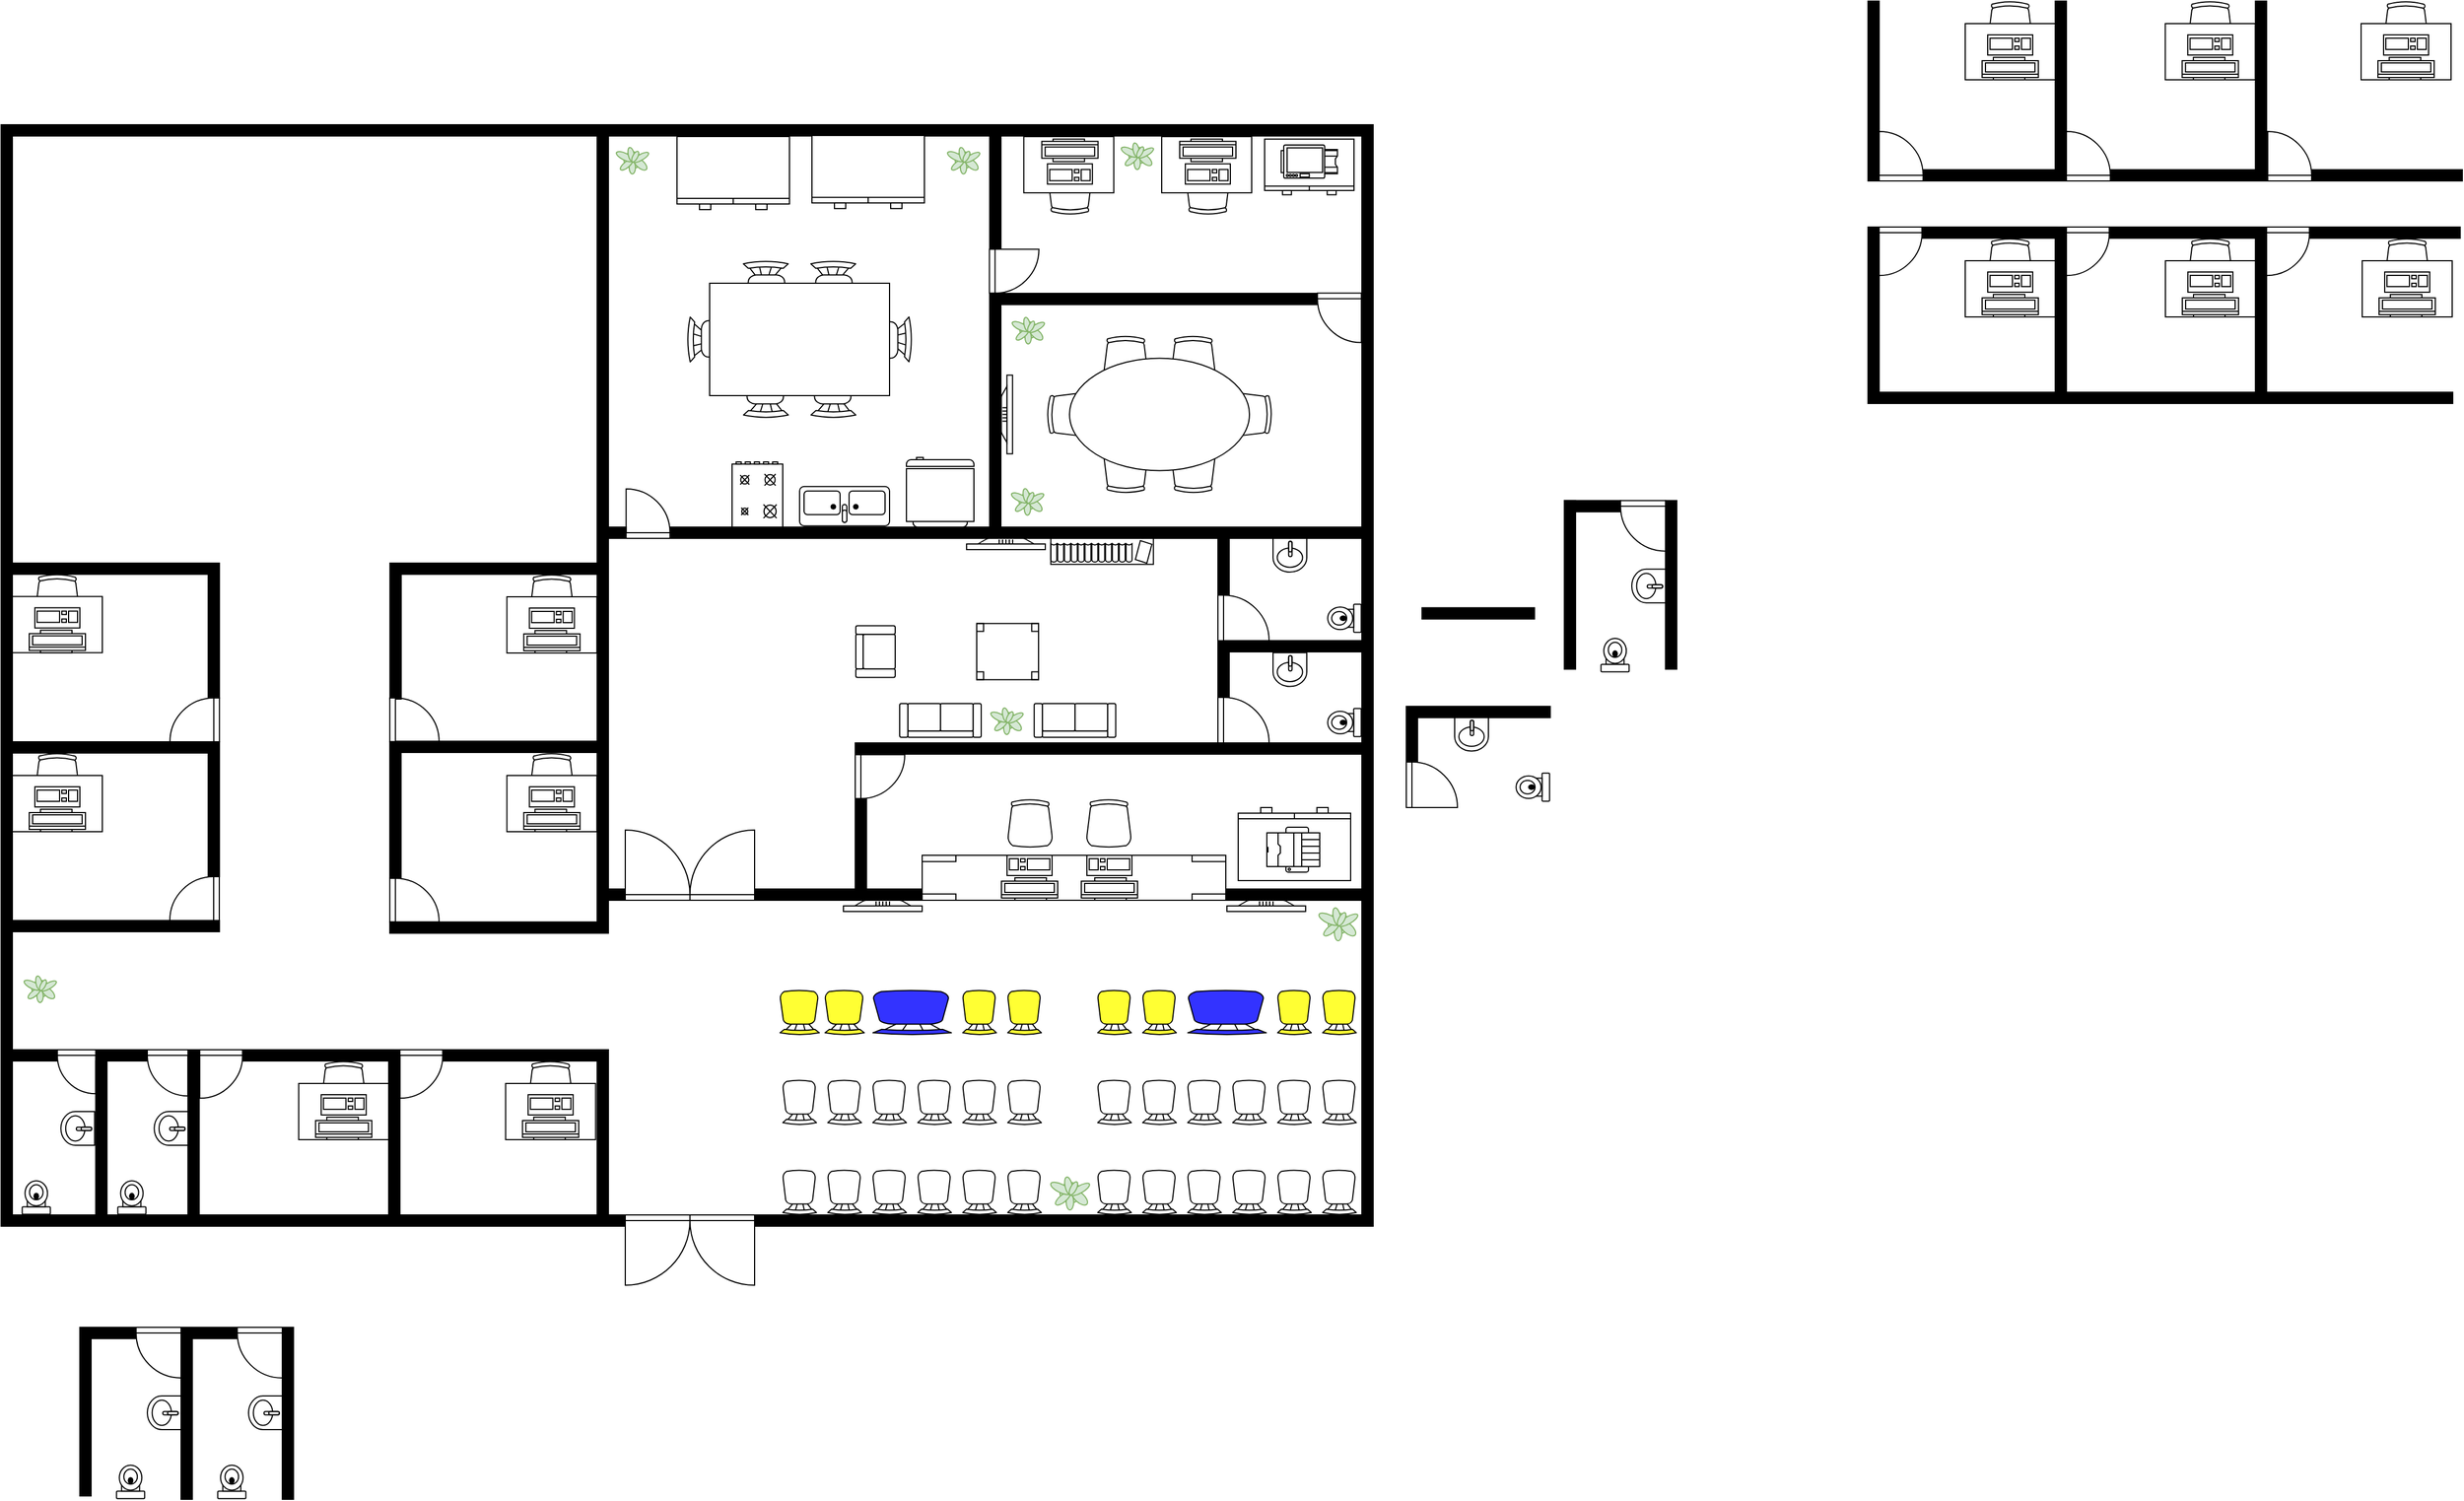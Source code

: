 <mxfile version="26.0.14">
  <diagram name="Página-1" id="THV_jR3SFHk6CQtBX6WG">
    <mxGraphModel dx="2186" dy="1759" grid="1" gridSize="10" guides="1" tooltips="1" connect="1" arrows="1" fold="1" page="0" pageScale="1" pageWidth="827" pageHeight="1169" background="none" math="0" shadow="0">
      <root>
        <mxCell id="0" />
        <mxCell id="1" parent="0" />
        <mxCell id="6sBdYNOKg4DvN8dYeQ6p-444" value="" style="verticalLabelPosition=bottom;html=1;verticalAlign=top;align=center;shape=mxgraph.floorplan.room;fillColor=strokeColor;rotation=-90;" parent="1" vertex="1">
          <mxGeometry x="-1535" y="-325" width="980" height="10" as="geometry" />
        </mxCell>
        <mxCell id="6sBdYNOKg4DvN8dYeQ6p-445" value="" style="verticalLabelPosition=bottom;html=1;verticalAlign=top;align=center;shape=mxgraph.floorplan.room;fillColor=strokeColor;rotation=90;" parent="1" vertex="1">
          <mxGeometry x="-777.5" y="-112.5" width="10" height="555" as="geometry" />
        </mxCell>
        <mxCell id="6sBdYNOKg4DvN8dYeQ6p-446" value="" style="verticalLabelPosition=bottom;html=1;verticalAlign=top;align=center;shape=mxgraph.floorplan.room;fillColor=strokeColor;rotation=90;" parent="1" vertex="1">
          <mxGeometry x="-445" y="-1415" width="10" height="1220" as="geometry" />
        </mxCell>
        <mxCell id="6sBdYNOKg4DvN8dYeQ6p-447" value="" style="verticalLabelPosition=bottom;html=1;verticalAlign=top;align=center;shape=mxgraph.floorplan.room;fillColor=strokeColor;rotation=-90;" parent="1" vertex="1">
          <mxGeometry x="-325" y="-325" width="980" height="10" as="geometry" />
        </mxCell>
        <mxCell id="6sBdYNOKg4DvN8dYeQ6p-448" value="" style="verticalLabelPosition=bottom;html=1;verticalAlign=top;align=center;shape=mxgraph.floorplan.doorUneven;dx=0.5;" parent="1" vertex="1">
          <mxGeometry x="-495" y="160" width="115" height="50" as="geometry" />
        </mxCell>
        <mxCell id="6sBdYNOKg4DvN8dYeQ6p-470" value="" style="verticalLabelPosition=bottom;html=1;verticalAlign=top;align=center;shape=mxgraph.floorplan.chair;strokeColor=default;fontFamily=Helvetica;fontSize=12;fontColor=default;fillColor=default;rotation=-180;" parent="1" vertex="1">
          <mxGeometry x="-355" y="120" width="30" height="40" as="geometry" />
        </mxCell>
        <mxCell id="6sBdYNOKg4DvN8dYeQ6p-471" value="" style="verticalLabelPosition=bottom;html=1;verticalAlign=top;align=center;shape=mxgraph.floorplan.chair;strokeColor=default;fontFamily=Helvetica;fontSize=12;fontColor=default;fillColor=default;rotation=-180;" parent="1" vertex="1">
          <mxGeometry x="-315" y="120" width="30" height="40" as="geometry" />
        </mxCell>
        <mxCell id="6sBdYNOKg4DvN8dYeQ6p-472" value="" style="verticalLabelPosition=bottom;html=1;verticalAlign=top;align=center;shape=mxgraph.floorplan.chair;strokeColor=default;fontFamily=Helvetica;fontSize=12;fontColor=default;fillColor=default;rotation=-180;" parent="1" vertex="1">
          <mxGeometry x="-275" y="120" width="30" height="40" as="geometry" />
        </mxCell>
        <mxCell id="6sBdYNOKg4DvN8dYeQ6p-473" value="" style="verticalLabelPosition=bottom;html=1;verticalAlign=top;align=center;shape=mxgraph.floorplan.chair;strokeColor=default;fontFamily=Helvetica;fontSize=12;fontColor=default;fillColor=default;rotation=-180;" parent="1" vertex="1">
          <mxGeometry x="-235" y="120" width="30" height="40" as="geometry" />
        </mxCell>
        <mxCell id="6sBdYNOKg4DvN8dYeQ6p-474" value="" style="verticalLabelPosition=bottom;html=1;verticalAlign=top;align=center;shape=mxgraph.floorplan.chair;strokeColor=default;fontFamily=Helvetica;fontSize=12;fontColor=default;fillColor=default;rotation=-180;" parent="1" vertex="1">
          <mxGeometry x="-195" y="120" width="30" height="40" as="geometry" />
        </mxCell>
        <mxCell id="6sBdYNOKg4DvN8dYeQ6p-475" value="" style="verticalLabelPosition=bottom;html=1;verticalAlign=top;align=center;shape=mxgraph.floorplan.chair;strokeColor=default;fontFamily=Helvetica;fontSize=12;fontColor=default;fillColor=default;rotation=-180;" parent="1" vertex="1">
          <mxGeometry x="-155" y="120" width="30" height="40" as="geometry" />
        </mxCell>
        <mxCell id="6sBdYNOKg4DvN8dYeQ6p-476" value="" style="verticalLabelPosition=bottom;html=1;verticalAlign=top;align=center;shape=mxgraph.floorplan.chair;strokeColor=default;fontFamily=Helvetica;fontSize=12;fontColor=default;fillColor=default;rotation=-180;" parent="1" vertex="1">
          <mxGeometry x="-355" y="40" width="30" height="40" as="geometry" />
        </mxCell>
        <mxCell id="6sBdYNOKg4DvN8dYeQ6p-477" value="" style="verticalLabelPosition=bottom;html=1;verticalAlign=top;align=center;shape=mxgraph.floorplan.chair;strokeColor=default;fontFamily=Helvetica;fontSize=12;fontColor=default;fillColor=default;rotation=-180;" parent="1" vertex="1">
          <mxGeometry x="-315" y="40" width="30" height="40" as="geometry" />
        </mxCell>
        <mxCell id="6sBdYNOKg4DvN8dYeQ6p-478" value="" style="verticalLabelPosition=bottom;html=1;verticalAlign=top;align=center;shape=mxgraph.floorplan.chair;strokeColor=default;fontFamily=Helvetica;fontSize=12;fontColor=default;fillColor=default;rotation=-180;" parent="1" vertex="1">
          <mxGeometry x="-275" y="40" width="30" height="40" as="geometry" />
        </mxCell>
        <mxCell id="6sBdYNOKg4DvN8dYeQ6p-479" value="" style="verticalLabelPosition=bottom;html=1;verticalAlign=top;align=center;shape=mxgraph.floorplan.chair;strokeColor=default;fontFamily=Helvetica;fontSize=12;fontColor=default;fillColor=default;rotation=-180;" parent="1" vertex="1">
          <mxGeometry x="-235" y="40" width="30" height="40" as="geometry" />
        </mxCell>
        <mxCell id="6sBdYNOKg4DvN8dYeQ6p-480" value="" style="verticalLabelPosition=bottom;html=1;verticalAlign=top;align=center;shape=mxgraph.floorplan.chair;strokeColor=default;fontFamily=Helvetica;fontSize=12;fontColor=default;fillColor=default;rotation=-180;" parent="1" vertex="1">
          <mxGeometry x="-195" y="40" width="30" height="40" as="geometry" />
        </mxCell>
        <mxCell id="6sBdYNOKg4DvN8dYeQ6p-481" value="" style="verticalLabelPosition=bottom;html=1;verticalAlign=top;align=center;shape=mxgraph.floorplan.chair;strokeColor=default;fontFamily=Helvetica;fontSize=12;fontColor=default;fillColor=default;rotation=-180;" parent="1" vertex="1">
          <mxGeometry x="-155" y="40" width="30" height="40" as="geometry" />
        </mxCell>
        <mxCell id="6sBdYNOKg4DvN8dYeQ6p-482" value="" style="verticalLabelPosition=bottom;html=1;verticalAlign=top;align=center;shape=mxgraph.floorplan.chair;strokeColor=default;fontFamily=Helvetica;fontSize=12;fontColor=default;fillColor=#FFFF33;rotation=-180;" parent="1" vertex="1">
          <mxGeometry x="-357.5" y="-40" width="35" height="40" as="geometry" />
        </mxCell>
        <mxCell id="6sBdYNOKg4DvN8dYeQ6p-488" value="" style="verticalLabelPosition=bottom;html=1;verticalAlign=top;align=center;shape=mxgraph.floorplan.chair;strokeColor=default;fontFamily=Helvetica;fontSize=12;fontColor=default;fillColor=#FFFF33;rotation=-180;" parent="1" vertex="1">
          <mxGeometry x="-75" y="-40" width="30" height="40" as="geometry" />
        </mxCell>
        <mxCell id="6sBdYNOKg4DvN8dYeQ6p-489" value="" style="verticalLabelPosition=bottom;html=1;verticalAlign=top;align=center;shape=mxgraph.floorplan.chair;strokeColor=default;fontFamily=Helvetica;fontSize=12;fontColor=default;fillColor=#FFFF33;rotation=-180;" parent="1" vertex="1">
          <mxGeometry x="-35" y="-40" width="30" height="40" as="geometry" />
        </mxCell>
        <mxCell id="6sBdYNOKg4DvN8dYeQ6p-490" value="" style="verticalLabelPosition=bottom;html=1;verticalAlign=top;align=center;shape=mxgraph.floorplan.chair;strokeColor=default;fontFamily=Helvetica;fontSize=12;fontColor=default;fillColor=#3333FF;rotation=-180;" parent="1" vertex="1">
          <mxGeometry x="5" y="-40" width="70" height="40" as="geometry" />
        </mxCell>
        <mxCell id="6sBdYNOKg4DvN8dYeQ6p-492" value="" style="verticalLabelPosition=bottom;html=1;verticalAlign=top;align=center;shape=mxgraph.floorplan.chair;strokeColor=default;fontFamily=Helvetica;fontSize=12;fontColor=default;fillColor=#FFFF33;rotation=-180;" parent="1" vertex="1">
          <mxGeometry x="85" y="-40" width="30" height="40" as="geometry" />
        </mxCell>
        <mxCell id="6sBdYNOKg4DvN8dYeQ6p-493" value="" style="verticalLabelPosition=bottom;html=1;verticalAlign=top;align=center;shape=mxgraph.floorplan.chair;strokeColor=default;fontFamily=Helvetica;fontSize=12;fontColor=default;fillColor=#FFFF33;rotation=-180;" parent="1" vertex="1">
          <mxGeometry x="125" y="-40" width="30" height="40" as="geometry" />
        </mxCell>
        <mxCell id="6sBdYNOKg4DvN8dYeQ6p-494" value="" style="verticalLabelPosition=bottom;html=1;verticalAlign=top;align=center;shape=mxgraph.floorplan.chair;strokeColor=default;fontFamily=Helvetica;fontSize=12;fontColor=default;fillColor=default;rotation=-180;" parent="1" vertex="1">
          <mxGeometry x="-75" y="40" width="30" height="40" as="geometry" />
        </mxCell>
        <mxCell id="6sBdYNOKg4DvN8dYeQ6p-495" value="" style="verticalLabelPosition=bottom;html=1;verticalAlign=top;align=center;shape=mxgraph.floorplan.chair;strokeColor=default;fontFamily=Helvetica;fontSize=12;fontColor=default;fillColor=default;rotation=-180;" parent="1" vertex="1">
          <mxGeometry x="-35" y="40" width="30" height="40" as="geometry" />
        </mxCell>
        <mxCell id="6sBdYNOKg4DvN8dYeQ6p-496" value="" style="verticalLabelPosition=bottom;html=1;verticalAlign=top;align=center;shape=mxgraph.floorplan.chair;strokeColor=default;fontFamily=Helvetica;fontSize=12;fontColor=default;fillColor=default;rotation=-180;" parent="1" vertex="1">
          <mxGeometry x="5" y="40" width="30" height="40" as="geometry" />
        </mxCell>
        <mxCell id="6sBdYNOKg4DvN8dYeQ6p-497" value="" style="verticalLabelPosition=bottom;html=1;verticalAlign=top;align=center;shape=mxgraph.floorplan.chair;strokeColor=default;fontFamily=Helvetica;fontSize=12;fontColor=default;fillColor=default;rotation=-180;" parent="1" vertex="1">
          <mxGeometry x="45" y="40" width="30" height="40" as="geometry" />
        </mxCell>
        <mxCell id="6sBdYNOKg4DvN8dYeQ6p-498" value="" style="verticalLabelPosition=bottom;html=1;verticalAlign=top;align=center;shape=mxgraph.floorplan.chair;strokeColor=default;fontFamily=Helvetica;fontSize=12;fontColor=default;fillColor=default;rotation=-180;" parent="1" vertex="1">
          <mxGeometry x="85" y="40" width="30" height="40" as="geometry" />
        </mxCell>
        <mxCell id="6sBdYNOKg4DvN8dYeQ6p-499" value="" style="verticalLabelPosition=bottom;html=1;verticalAlign=top;align=center;shape=mxgraph.floorplan.chair;strokeColor=default;fontFamily=Helvetica;fontSize=12;fontColor=default;fillColor=default;rotation=-180;" parent="1" vertex="1">
          <mxGeometry x="125" y="40" width="30" height="40" as="geometry" />
        </mxCell>
        <mxCell id="6sBdYNOKg4DvN8dYeQ6p-500" value="" style="verticalLabelPosition=bottom;html=1;verticalAlign=top;align=center;shape=mxgraph.floorplan.chair;strokeColor=default;fontFamily=Helvetica;fontSize=12;fontColor=default;fillColor=default;rotation=-180;" parent="1" vertex="1">
          <mxGeometry x="-75" y="120" width="30" height="40" as="geometry" />
        </mxCell>
        <mxCell id="6sBdYNOKg4DvN8dYeQ6p-501" value="" style="verticalLabelPosition=bottom;html=1;verticalAlign=top;align=center;shape=mxgraph.floorplan.chair;strokeColor=default;fontFamily=Helvetica;fontSize=12;fontColor=default;fillColor=default;rotation=-180;" parent="1" vertex="1">
          <mxGeometry x="-35" y="120" width="30" height="40" as="geometry" />
        </mxCell>
        <mxCell id="6sBdYNOKg4DvN8dYeQ6p-502" value="" style="verticalLabelPosition=bottom;html=1;verticalAlign=top;align=center;shape=mxgraph.floorplan.chair;strokeColor=default;fontFamily=Helvetica;fontSize=12;fontColor=default;fillColor=default;rotation=-180;" parent="1" vertex="1">
          <mxGeometry x="5" y="120" width="30" height="40" as="geometry" />
        </mxCell>
        <mxCell id="6sBdYNOKg4DvN8dYeQ6p-503" value="" style="verticalLabelPosition=bottom;html=1;verticalAlign=top;align=center;shape=mxgraph.floorplan.chair;strokeColor=default;fontFamily=Helvetica;fontSize=12;fontColor=default;fillColor=default;rotation=-180;" parent="1" vertex="1">
          <mxGeometry x="45" y="120" width="30" height="40" as="geometry" />
        </mxCell>
        <mxCell id="6sBdYNOKg4DvN8dYeQ6p-504" value="" style="verticalLabelPosition=bottom;html=1;verticalAlign=top;align=center;shape=mxgraph.floorplan.chair;strokeColor=default;fontFamily=Helvetica;fontSize=12;fontColor=default;fillColor=default;rotation=-180;" parent="1" vertex="1">
          <mxGeometry x="85" y="120" width="30" height="40" as="geometry" />
        </mxCell>
        <mxCell id="6sBdYNOKg4DvN8dYeQ6p-505" value="" style="verticalLabelPosition=bottom;html=1;verticalAlign=top;align=center;shape=mxgraph.floorplan.chair;strokeColor=default;fontFamily=Helvetica;fontSize=12;fontColor=default;fillColor=default;rotation=-180;" parent="1" vertex="1">
          <mxGeometry x="125" y="120" width="30" height="40" as="geometry" />
        </mxCell>
        <mxCell id="6sBdYNOKg4DvN8dYeQ6p-507" value="" style="verticalLabelPosition=bottom;html=1;verticalAlign=top;align=center;shape=mxgraph.floorplan.table;strokeColor=default;fontFamily=Helvetica;fontSize=12;fontColor=default;fillColor=default;" parent="1" vertex="1">
          <mxGeometry x="-231" y="-160" width="270" height="40" as="geometry" />
        </mxCell>
        <mxCell id="6sBdYNOKg4DvN8dYeQ6p-508" value="" style="verticalLabelPosition=bottom;html=1;verticalAlign=top;align=center;shape=mxgraph.floorplan.workstation;strokeColor=default;fontFamily=Helvetica;fontSize=12;fontColor=default;fillColor=default;rotation=-180;" parent="1" vertex="1">
          <mxGeometry x="-160.5" y="-160" width="50" height="40" as="geometry" />
        </mxCell>
        <mxCell id="6sBdYNOKg4DvN8dYeQ6p-510" value="" style="verticalLabelPosition=bottom;html=1;verticalAlign=top;align=center;shape=mxgraph.floorplan.workstation;strokeColor=default;fontFamily=Helvetica;fontSize=12;fontColor=default;fillColor=default;rotation=-180;" parent="1" vertex="1">
          <mxGeometry x="-89.5" y="-160" width="50" height="40" as="geometry" />
        </mxCell>
        <mxCell id="6sBdYNOKg4DvN8dYeQ6p-512" value="" style="verticalLabelPosition=bottom;html=1;verticalAlign=top;align=center;shape=mxgraph.floorplan.office_chair;strokeColor=default;fontFamily=Helvetica;fontSize=12;fontColor=default;fillColor=default;" parent="1" vertex="1">
          <mxGeometry x="-155" y="-210" width="40" height="43" as="geometry" />
        </mxCell>
        <mxCell id="6sBdYNOKg4DvN8dYeQ6p-513" value="" style="verticalLabelPosition=bottom;html=1;verticalAlign=top;align=center;shape=mxgraph.floorplan.office_chair;strokeColor=default;fontFamily=Helvetica;fontSize=12;fontColor=default;fillColor=default;" parent="1" vertex="1">
          <mxGeometry x="-85" y="-210" width="40" height="43" as="geometry" />
        </mxCell>
        <mxCell id="6sBdYNOKg4DvN8dYeQ6p-515" value="" style="verticalLabelPosition=bottom;html=1;verticalAlign=top;align=center;shape=mxgraph.floorplan.wall;fillColor=strokeColor;strokeColor=default;fontFamily=Helvetica;fontSize=12;fontColor=default;" parent="1" vertex="1">
          <mxGeometry x="40" y="-130" width="120" height="10" as="geometry" />
        </mxCell>
        <mxCell id="6sBdYNOKg4DvN8dYeQ6p-516" value="" style="verticalLabelPosition=bottom;html=1;verticalAlign=top;align=center;shape=mxgraph.floorplan.wall;fillColor=strokeColor;strokeColor=default;fontFamily=Helvetica;fontSize=12;fontColor=default;" parent="1" vertex="1">
          <mxGeometry x="-380" y="-130" width="149" height="10" as="geometry" />
        </mxCell>
        <mxCell id="6sBdYNOKg4DvN8dYeQ6p-517" value="" style="verticalLabelPosition=bottom;html=1;verticalAlign=top;align=center;shape=mxgraph.floorplan.wall;fillColor=strokeColor;direction=south;strokeColor=default;fontFamily=Helvetica;fontSize=12;fontColor=default;" parent="1" vertex="1">
          <mxGeometry x="-290" y="-210" width="9" height="90" as="geometry" />
        </mxCell>
        <mxCell id="6sBdYNOKg4DvN8dYeQ6p-521" value="" style="verticalLabelPosition=bottom;html=1;verticalAlign=top;align=center;shape=mxgraph.floorplan.doorRight;aspect=fixed;strokeColor=default;fontFamily=Helvetica;fontSize=12;fontColor=default;fillColor=default;rotation=-90;" parent="1" vertex="1">
          <mxGeometry x="-289.28" y="-250.72" width="39" height="41.44" as="geometry" />
        </mxCell>
        <mxCell id="6sBdYNOKg4DvN8dYeQ6p-522" value="" style="verticalLabelPosition=bottom;html=1;verticalAlign=top;align=center;shape=mxgraph.floorplan.dresser;strokeColor=default;fontFamily=Helvetica;fontSize=12;fontColor=default;fillColor=default;rotation=-180;" parent="1" vertex="1">
          <mxGeometry x="50" y="-202.5" width="100" height="65" as="geometry" />
        </mxCell>
        <mxCell id="6sBdYNOKg4DvN8dYeQ6p-524" value="" style="verticalLabelPosition=bottom;html=1;verticalAlign=top;align=center;shape=mxgraph.floorplan.printer;strokeColor=default;fontFamily=Helvetica;fontSize=12;fontColor=default;fillColor=default;rotation=90;" parent="1" vertex="1">
          <mxGeometry x="79" y="-188.5" width="40" height="47" as="geometry" />
        </mxCell>
        <mxCell id="6sBdYNOKg4DvN8dYeQ6p-525" value="" style="verticalLabelPosition=bottom;html=1;verticalAlign=top;align=center;shape=mxgraph.floorplan.plant;strokeColor=#82b366;fontFamily=Helvetica;fontSize=12;fillColor=#d5e8d4;" parent="1" vertex="1">
          <mxGeometry x="123" y="-115" width="30" height="31" as="geometry" />
        </mxCell>
        <mxCell id="6sBdYNOKg4DvN8dYeQ6p-526" value="" style="verticalLabelPosition=bottom;html=1;verticalAlign=top;align=center;shape=mxgraph.floorplan.plant;strokeColor=#82b366;fontFamily=Helvetica;fontSize=12;fillColor=#d5e8d4;" parent="1" vertex="1">
          <mxGeometry x="-115.5" y="124.5" width="30" height="31" as="geometry" />
        </mxCell>
        <mxCell id="6sBdYNOKg4DvN8dYeQ6p-527" value="" style="verticalLabelPosition=bottom;html=1;verticalAlign=top;align=center;shape=mxgraph.floorplan.couch;strokeColor=default;fontFamily=Helvetica;fontSize=12;fontColor=default;fillColor=default;rotation=90;direction=south;" parent="1" vertex="1">
          <mxGeometry x="-110.13" y="-316.25" width="30" height="72.5" as="geometry" />
        </mxCell>
        <mxCell id="6sBdYNOKg4DvN8dYeQ6p-528" value="" style="verticalLabelPosition=bottom;html=1;verticalAlign=top;align=center;shape=mxgraph.floorplan.couch;strokeColor=default;fontFamily=Helvetica;fontSize=12;fontColor=default;fillColor=default;rotation=-180;" parent="1" vertex="1">
          <mxGeometry x="-251" y="-295" width="72.5" height="30" as="geometry" />
        </mxCell>
        <mxCell id="6sBdYNOKg4DvN8dYeQ6p-529" value="" style="verticalLabelPosition=bottom;html=1;verticalAlign=top;align=center;shape=mxgraph.floorplan.plant;strokeColor=#82b366;fontFamily=Helvetica;fontSize=12;fillColor=#d5e8d4;" parent="1" vertex="1">
          <mxGeometry x="-169" y="-292.5" width="25" height="25" as="geometry" />
        </mxCell>
        <mxCell id="6sBdYNOKg4DvN8dYeQ6p-530" value="" style="verticalLabelPosition=bottom;html=1;verticalAlign=top;align=center;shape=mxgraph.floorplan.table;strokeColor=default;fontFamily=Helvetica;fontSize=12;fontColor=default;fillColor=default;" parent="1" vertex="1">
          <mxGeometry x="-182.5" y="-366.25" width="55" height="50" as="geometry" />
        </mxCell>
        <mxCell id="6sBdYNOKg4DvN8dYeQ6p-542" value="" style="verticalLabelPosition=bottom;html=1;verticalAlign=top;align=center;shape=mxgraph.floorplan.wall;fillColor=strokeColor;direction=south;strokeColor=default;fontFamily=Helvetica;fontSize=12;fontColor=default;" parent="1" vertex="1">
          <mxGeometry x="-290.5" y="-260" width="10" height="10.28" as="geometry" />
        </mxCell>
        <mxCell id="6sBdYNOKg4DvN8dYeQ6p-543" value="" style="verticalLabelPosition=bottom;html=1;verticalAlign=top;align=center;shape=mxgraph.floorplan.wall;fillColor=strokeColor;strokeColor=default;fontFamily=Helvetica;fontSize=12;fontColor=default;perimeterSpacing=0;" parent="1" vertex="1">
          <mxGeometry x="-290" y="-260" width="450" height="10" as="geometry" />
        </mxCell>
        <mxCell id="MSX6HTeKCzLweOMTaPtv-2" value="" style="verticalLabelPosition=bottom;html=1;verticalAlign=top;align=center;shape=mxgraph.floorplan.chair;strokeColor=default;fontFamily=Helvetica;fontSize=12;fontColor=default;fillColor=#3333FF;rotation=-180;" vertex="1" parent="1">
          <mxGeometry x="-275" y="-40" width="70" height="40" as="geometry" />
        </mxCell>
        <mxCell id="MSX6HTeKCzLweOMTaPtv-3" value="" style="verticalLabelPosition=bottom;html=1;verticalAlign=top;align=center;shape=mxgraph.floorplan.chair;strokeColor=default;fontFamily=Helvetica;fontSize=12;fontColor=default;fillColor=#FFFF33;rotation=-180;" vertex="1" parent="1">
          <mxGeometry x="-155" y="-40" width="30" height="40" as="geometry" />
        </mxCell>
        <mxCell id="MSX6HTeKCzLweOMTaPtv-4" value="" style="verticalLabelPosition=bottom;html=1;verticalAlign=top;align=center;shape=mxgraph.floorplan.bookcase;rotation=-90;direction=south;" vertex="1" parent="1">
          <mxGeometry x="-83.5" y="-477" width="25" height="91.25" as="geometry" />
        </mxCell>
        <mxCell id="MSX6HTeKCzLweOMTaPtv-19" value="" style="verticalLabelPosition=bottom;html=1;verticalAlign=top;align=center;shape=mxgraph.floorplan.doorUneven;dx=0.5;direction=west;" vertex="1" parent="1">
          <mxGeometry x="-495" y="-170" width="115" height="50" as="geometry" />
        </mxCell>
        <mxCell id="MSX6HTeKCzLweOMTaPtv-20" value="" style="verticalLabelPosition=bottom;html=1;verticalAlign=top;align=center;shape=mxgraph.floorplan.wall;fillColor=strokeColor;strokeColor=default;fontFamily=Helvetica;fontSize=12;fontColor=default;" vertex="1" parent="1">
          <mxGeometry x="-520" y="-130" width="25" height="10" as="geometry" />
        </mxCell>
        <mxCell id="MSX6HTeKCzLweOMTaPtv-21" value="" style="verticalLabelPosition=bottom;html=1;verticalAlign=top;align=center;shape=mxgraph.floorplan.wall;fillColor=strokeColor;strokeColor=default;fontFamily=Helvetica;fontSize=12;fontColor=default;direction=south;" vertex="1" parent="1">
          <mxGeometry x="-520" y="-800" width="10" height="680" as="geometry" />
        </mxCell>
        <mxCell id="MSX6HTeKCzLweOMTaPtv-22" value="" style="verticalLabelPosition=bottom;html=1;verticalAlign=top;align=center;shape=mxgraph.floorplan.wall;fillColor=strokeColor;strokeColor=default;fontFamily=Helvetica;fontSize=12;fontColor=default;direction=south;" vertex="1" parent="1">
          <mxGeometry x="-704.25" y="-420" width="10" height="121" as="geometry" />
        </mxCell>
        <mxCell id="MSX6HTeKCzLweOMTaPtv-23" value="" style="verticalLabelPosition=bottom;html=1;verticalAlign=top;align=center;shape=mxgraph.floorplan.chair;strokeColor=default;fontFamily=Helvetica;fontSize=12;fontColor=default;fillColor=#FFFF33;rotation=-180;" vertex="1" parent="1">
          <mxGeometry x="-317.5" y="-40" width="35" height="40" as="geometry" />
        </mxCell>
        <mxCell id="MSX6HTeKCzLweOMTaPtv-24" value="" style="verticalLabelPosition=bottom;html=1;verticalAlign=top;align=center;shape=mxgraph.floorplan.chair;strokeColor=default;fontFamily=Helvetica;fontSize=12;fontColor=default;fillColor=#FFFF33;rotation=-180;" vertex="1" parent="1">
          <mxGeometry x="-195" y="-40" width="30" height="40" as="geometry" />
        </mxCell>
        <mxCell id="MSX6HTeKCzLweOMTaPtv-25" value="" style="verticalLabelPosition=bottom;html=1;verticalAlign=top;align=center;shape=mxgraph.floorplan.room;fillColor=strokeColor;rotation=90;" vertex="1" parent="1">
          <mxGeometry x="-112.64" y="-107.38" width="10" height="544.74" as="geometry" />
        </mxCell>
        <mxCell id="MSX6HTeKCzLweOMTaPtv-31" value="" style="verticalLabelPosition=bottom;html=1;verticalAlign=top;align=center;shape=mxgraph.floorplan.wall;fillColor=strokeColor;direction=south;" vertex="1" parent="1">
          <mxGeometry x="-520" y="-241" width="10" height="150" as="geometry" />
        </mxCell>
        <mxCell id="MSX6HTeKCzLweOMTaPtv-35" value="" style="verticalLabelPosition=bottom;html=1;verticalAlign=top;align=center;shape=mxgraph.floorplan.wall;fillColor=strokeColor;direction=south;" vertex="1" parent="1">
          <mxGeometry x="-705.37" y="13.01" width="10" height="149" as="geometry" />
        </mxCell>
        <mxCell id="MSX6HTeKCzLweOMTaPtv-38" value="" style="verticalLabelPosition=bottom;html=1;verticalAlign=top;align=center;shape=mxgraph.floorplan.wall;fillColor=strokeColor;direction=south;" vertex="1" parent="1">
          <mxGeometry x="-865.87" y="-420" width="10" height="120" as="geometry" />
        </mxCell>
        <mxCell id="MSX6HTeKCzLweOMTaPtv-42" value="" style="verticalLabelPosition=bottom;html=1;verticalAlign=top;align=center;shape=mxgraph.floorplan.wall;fillColor=strokeColor;" vertex="1" parent="1">
          <mxGeometry x="-1049.87" y="160.01" width="520" height="10" as="geometry" />
        </mxCell>
        <mxCell id="MSX6HTeKCzLweOMTaPtv-44" value="" style="verticalLabelPosition=bottom;html=1;verticalAlign=top;align=center;shape=mxgraph.floorplan.flat_tv;" vertex="1" parent="1">
          <mxGeometry x="-301" y="-120" width="70" height="10" as="geometry" />
        </mxCell>
        <mxCell id="MSX6HTeKCzLweOMTaPtv-45" value="" style="verticalLabelPosition=bottom;html=1;verticalAlign=top;align=center;shape=mxgraph.floorplan.flat_tv;" vertex="1" parent="1">
          <mxGeometry x="40" y="-120" width="70" height="10" as="geometry" />
        </mxCell>
        <mxCell id="MSX6HTeKCzLweOMTaPtv-46" value="" style="verticalLabelPosition=bottom;html=1;verticalAlign=top;align=center;shape=mxgraph.floorplan.sofa;direction=north;" vertex="1" parent="1">
          <mxGeometry x="-290" y="-364.25" width="35" height="46" as="geometry" />
        </mxCell>
        <mxCell id="MSX6HTeKCzLweOMTaPtv-48" value="" style="verticalLabelPosition=bottom;html=1;verticalAlign=top;align=center;shape=mxgraph.floorplan.wall;fillColor=strokeColor;direction=south;strokeColor=default;fontFamily=Helvetica;fontSize=12;fontColor=default;" vertex="1" parent="1">
          <mxGeometry x="430" y="-475.63" width="10" height="150" as="geometry" />
        </mxCell>
        <mxCell id="MSX6HTeKCzLweOMTaPtv-49" value="" style="verticalLabelPosition=bottom;html=1;verticalAlign=top;align=center;shape=mxgraph.floorplan.wall;fillColor=strokeColor;strokeColor=default;fontFamily=Helvetica;fontSize=12;fontColor=default;" vertex="1" parent="1">
          <mxGeometry x="340" y="-475.63" width="50" height="10" as="geometry" />
        </mxCell>
        <mxCell id="MSX6HTeKCzLweOMTaPtv-50" value="" style="verticalLabelPosition=bottom;html=1;verticalAlign=top;align=center;shape=mxgraph.floorplan.wall;fillColor=strokeColor;direction=south;strokeColor=default;fontFamily=Helvetica;fontSize=12;fontColor=default;" vertex="1" parent="1">
          <mxGeometry x="340" y="-475.63" width="10" height="150" as="geometry" />
        </mxCell>
        <mxCell id="MSX6HTeKCzLweOMTaPtv-51" value="" style="verticalLabelPosition=bottom;html=1;verticalAlign=top;align=center;shape=mxgraph.floorplan.doorRight;aspect=fixed;strokeColor=default;fontFamily=Helvetica;fontSize=12;fontColor=default;fillColor=default;" vertex="1" parent="1">
          <mxGeometry x="390.01" y="-475.63" width="40" height="42.5" as="geometry" />
        </mxCell>
        <mxCell id="MSX6HTeKCzLweOMTaPtv-52" value="" style="verticalLabelPosition=bottom;html=1;verticalAlign=top;align=center;shape=mxgraph.floorplan.toilet;strokeColor=default;fontFamily=Helvetica;fontSize=12;fontColor=default;fillColor=default;rotation=-90;direction=north;" vertex="1" parent="1">
          <mxGeometry x="370.255" y="-350.635" width="29.75" height="25" as="geometry" />
        </mxCell>
        <mxCell id="MSX6HTeKCzLweOMTaPtv-53" value="" style="verticalLabelPosition=bottom;html=1;verticalAlign=top;align=center;shape=mxgraph.floorplan.sink_1;direction=south;" vertex="1" parent="1">
          <mxGeometry x="400.01" y="-414.63" width="30" height="30" as="geometry" />
        </mxCell>
        <mxCell id="MSX6HTeKCzLweOMTaPtv-55" value="" style="verticalLabelPosition=bottom;html=1;verticalAlign=top;align=center;shape=mxgraph.floorplan.wall;fillColor=strokeColor;strokeColor=default;fontFamily=Helvetica;fontSize=12;fontColor=default;direction=south;" vertex="1" parent="1">
          <mxGeometry x="32" y="-445" width="10" height="53" as="geometry" />
        </mxCell>
        <mxCell id="MSX6HTeKCzLweOMTaPtv-58" value="" style="verticalLabelPosition=bottom;html=1;verticalAlign=top;align=center;shape=mxgraph.floorplan.toilet;strokeColor=default;fontFamily=Helvetica;fontSize=12;fontColor=default;fillColor=default;rotation=-90;direction=west;" vertex="1" parent="1">
          <mxGeometry x="132" y="-293" width="25" height="29.75" as="geometry" />
        </mxCell>
        <mxCell id="MSX6HTeKCzLweOMTaPtv-59" value="" style="verticalLabelPosition=bottom;html=1;verticalAlign=top;align=center;shape=mxgraph.floorplan.sink_1;direction=east;" vertex="1" parent="1">
          <mxGeometry x="81" y="-340.25" width="30" height="30" as="geometry" />
        </mxCell>
        <mxCell id="MSX6HTeKCzLweOMTaPtv-60" value="" style="verticalLabelPosition=bottom;html=1;verticalAlign=top;align=center;shape=mxgraph.floorplan.doorLeft;aspect=fixed;direction=north;" vertex="1" parent="1">
          <mxGeometry x="32" y="-300.48" width="43" height="40.48" as="geometry" />
        </mxCell>
        <mxCell id="MSX6HTeKCzLweOMTaPtv-61" value="" style="verticalLabelPosition=bottom;html=1;verticalAlign=top;align=center;shape=mxgraph.floorplan.wallCorner;fillColor=strokeColor;" vertex="1" parent="1">
          <mxGeometry x="32" y="-351" width="128" height="50" as="geometry" />
        </mxCell>
        <mxCell id="MSX6HTeKCzLweOMTaPtv-62" value="" style="verticalLabelPosition=bottom;html=1;verticalAlign=top;align=center;shape=mxgraph.floorplan.toilet;strokeColor=default;fontFamily=Helvetica;fontSize=12;fontColor=default;fillColor=default;rotation=-90;direction=west;" vertex="1" parent="1">
          <mxGeometry x="299.5" y="-235.5" width="25" height="29.75" as="geometry" />
        </mxCell>
        <mxCell id="MSX6HTeKCzLweOMTaPtv-63" value="" style="verticalLabelPosition=bottom;html=1;verticalAlign=top;align=center;shape=mxgraph.floorplan.sink_1;direction=east;" vertex="1" parent="1">
          <mxGeometry x="242.5" y="-282.74" width="30" height="30" as="geometry" />
        </mxCell>
        <mxCell id="MSX6HTeKCzLweOMTaPtv-64" value="" style="verticalLabelPosition=bottom;html=1;verticalAlign=top;align=center;shape=mxgraph.floorplan.doorLeft;aspect=fixed;direction=north;" vertex="1" parent="1">
          <mxGeometry x="199.5" y="-242.98" width="43" height="40.48" as="geometry" />
        </mxCell>
        <mxCell id="MSX6HTeKCzLweOMTaPtv-65" value="" style="verticalLabelPosition=bottom;html=1;verticalAlign=top;align=center;shape=mxgraph.floorplan.wallCorner;fillColor=strokeColor;" vertex="1" parent="1">
          <mxGeometry x="199.5" y="-292.5" width="128" height="49.52" as="geometry" />
        </mxCell>
        <mxCell id="MSX6HTeKCzLweOMTaPtv-66" value="" style="verticalLabelPosition=bottom;html=1;verticalAlign=top;align=center;shape=mxgraph.floorplan.doorLeft;aspect=fixed;direction=north;" vertex="1" parent="1">
          <mxGeometry x="32" y="-391.42" width="43" height="40.48" as="geometry" />
        </mxCell>
        <mxCell id="MSX6HTeKCzLweOMTaPtv-67" value="" style="verticalLabelPosition=bottom;html=1;verticalAlign=top;align=center;shape=mxgraph.floorplan.toilet;strokeColor=default;fontFamily=Helvetica;fontSize=12;fontColor=default;fillColor=default;rotation=-90;direction=west;" vertex="1" parent="1">
          <mxGeometry x="132" y="-385.75" width="25" height="29.75" as="geometry" />
        </mxCell>
        <mxCell id="MSX6HTeKCzLweOMTaPtv-68" value="" style="verticalLabelPosition=bottom;html=1;verticalAlign=top;align=center;shape=mxgraph.floorplan.sink_1;direction=east;" vertex="1" parent="1">
          <mxGeometry x="81" y="-442" width="30" height="30" as="geometry" />
        </mxCell>
        <mxCell id="MSX6HTeKCzLweOMTaPtv-69" value="" style="verticalLabelPosition=bottom;html=1;verticalAlign=top;align=center;shape=mxgraph.floorplan.flat_tv;" vertex="1" parent="1">
          <mxGeometry x="-191.5" y="-442" width="70" height="10" as="geometry" />
        </mxCell>
        <mxCell id="MSX6HTeKCzLweOMTaPtv-75" value="" style="verticalLabelPosition=bottom;html=1;verticalAlign=top;align=center;shape=mxgraph.floorplan.doorLeft;aspect=fixed;direction=north;" vertex="1" parent="1">
          <mxGeometry x="-704.37" y="-299.99" width="41.23" height="38.82" as="geometry" />
        </mxCell>
        <mxCell id="MSX6HTeKCzLweOMTaPtv-76" value="" style="verticalLabelPosition=bottom;html=1;verticalAlign=top;align=center;shape=mxgraph.floorplan.doorLeft;aspect=fixed;direction=east;" vertex="1" parent="1">
          <mxGeometry x="-873.365" y="13.005" width="38.13" height="40.5" as="geometry" />
        </mxCell>
        <mxCell id="MSX6HTeKCzLweOMTaPtv-77" value="" style="verticalLabelPosition=bottom;html=1;verticalAlign=top;align=center;shape=mxgraph.floorplan.doorLeft;aspect=fixed;direction=east;" vertex="1" parent="1">
          <mxGeometry x="-695.375" y="13.005" width="38.13" height="40.5" as="geometry" />
        </mxCell>
        <mxCell id="MSX6HTeKCzLweOMTaPtv-78" value="" style="verticalLabelPosition=bottom;html=1;verticalAlign=top;align=center;shape=mxgraph.floorplan.doorRight;aspect=fixed;rotation=-180;direction=north;" vertex="1" parent="1">
          <mxGeometry x="-897.435" y="-141.005" width="41.43" height="39" as="geometry" />
        </mxCell>
        <mxCell id="MSX6HTeKCzLweOMTaPtv-79" value="" style="verticalLabelPosition=bottom;html=1;verticalAlign=top;align=center;shape=mxgraph.floorplan.doorRight;aspect=fixed;rotation=-180;direction=north;" vertex="1" parent="1">
          <mxGeometry x="-897.305" y="-299.985" width="41.43" height="39" as="geometry" />
        </mxCell>
        <mxCell id="MSX6HTeKCzLweOMTaPtv-81" value="" style="verticalLabelPosition=bottom;html=1;verticalAlign=top;align=center;shape=mxgraph.floorplan.wall;fillColor=strokeColor;" vertex="1" parent="1">
          <mxGeometry x="-1040" y="-102.01" width="184.13" height="10" as="geometry" />
        </mxCell>
        <mxCell id="MSX6HTeKCzLweOMTaPtv-82" value="" style="verticalLabelPosition=bottom;html=1;verticalAlign=top;align=center;shape=mxgraph.floorplan.wall;fillColor=strokeColor;" vertex="1" parent="1">
          <mxGeometry x="-700" y="-420" width="182.25" height="10" as="geometry" />
        </mxCell>
        <mxCell id="MSX6HTeKCzLweOMTaPtv-83" value="" style="verticalLabelPosition=bottom;html=1;verticalAlign=top;align=center;shape=mxgraph.floorplan.wall;fillColor=strokeColor;" vertex="1" parent="1">
          <mxGeometry x="-1040" y="-261" width="180" height="10" as="geometry" />
        </mxCell>
        <mxCell id="MSX6HTeKCzLweOMTaPtv-84" value="" style="verticalLabelPosition=bottom;html=1;verticalAlign=top;align=center;shape=mxgraph.floorplan.wall;fillColor=strokeColor;" vertex="1" parent="1">
          <mxGeometry x="-835.23" y="13.0" width="134" height="10" as="geometry" />
        </mxCell>
        <mxCell id="MSX6HTeKCzLweOMTaPtv-86" value="" style="verticalLabelPosition=bottom;html=1;verticalAlign=top;align=center;shape=mxgraph.floorplan.wall;fillColor=strokeColor;" vertex="1" parent="1">
          <mxGeometry x="-657.25" y="13.01" width="137.25" height="10" as="geometry" />
        </mxCell>
        <mxCell id="MSX6HTeKCzLweOMTaPtv-96" value="" style="verticalLabelPosition=bottom;html=1;verticalAlign=top;align=center;shape=mxgraph.floorplan.office_chair;shadow=0;" vertex="1" parent="1">
          <mxGeometry x="-1020" y="-251" width="40" height="43" as="geometry" />
        </mxCell>
        <mxCell id="MSX6HTeKCzLweOMTaPtv-97" value="" style="shape=rect;shadow=0;html=1;" vertex="1" parent="1">
          <mxGeometry x="-1040" y="-231" width="80" height="50" as="geometry" />
        </mxCell>
        <mxCell id="MSX6HTeKCzLweOMTaPtv-98" value="" style="verticalLabelPosition=bottom;html=1;verticalAlign=top;align=center;shape=mxgraph.floorplan.workstation;shadow=0;flipV=1;" vertex="1" parent="1">
          <mxGeometry x="-1025" y="-221" width="50" height="40" as="geometry" />
        </mxCell>
        <mxCell id="MSX6HTeKCzLweOMTaPtv-99" value="" style="verticalLabelPosition=bottom;html=1;verticalAlign=top;align=center;shape=mxgraph.floorplan.office_chair;shadow=0;" vertex="1" parent="1">
          <mxGeometry x="-1020" y="-410.25" width="40" height="43" as="geometry" />
        </mxCell>
        <mxCell id="MSX6HTeKCzLweOMTaPtv-100" value="" style="shape=rect;shadow=0;html=1;" vertex="1" parent="1">
          <mxGeometry x="-1040" y="-390.25" width="80" height="50" as="geometry" />
        </mxCell>
        <mxCell id="MSX6HTeKCzLweOMTaPtv-101" value="" style="verticalLabelPosition=bottom;html=1;verticalAlign=top;align=center;shape=mxgraph.floorplan.workstation;shadow=0;flipV=1;" vertex="1" parent="1">
          <mxGeometry x="-1025" y="-380.25" width="50" height="40" as="geometry" />
        </mxCell>
        <mxCell id="MSX6HTeKCzLweOMTaPtv-102" value="" style="verticalLabelPosition=bottom;html=1;verticalAlign=top;align=center;shape=mxgraph.floorplan.office_chair;shadow=0;" vertex="1" parent="1">
          <mxGeometry x="-580.25" y="-251" width="40" height="43" as="geometry" />
        </mxCell>
        <mxCell id="MSX6HTeKCzLweOMTaPtv-103" value="" style="shape=rect;shadow=0;html=1;" vertex="1" parent="1">
          <mxGeometry x="-600.25" y="-231" width="80" height="50" as="geometry" />
        </mxCell>
        <mxCell id="MSX6HTeKCzLweOMTaPtv-104" value="" style="verticalLabelPosition=bottom;html=1;verticalAlign=top;align=center;shape=mxgraph.floorplan.workstation;shadow=0;flipV=1;" vertex="1" parent="1">
          <mxGeometry x="-585.25" y="-221" width="50" height="40" as="geometry" />
        </mxCell>
        <mxCell id="MSX6HTeKCzLweOMTaPtv-108" value="" style="verticalLabelPosition=bottom;html=1;verticalAlign=top;align=center;shape=mxgraph.floorplan.office_chair;shadow=0;" vertex="1" parent="1">
          <mxGeometry x="-580.25" y="-410" width="40" height="43" as="geometry" />
        </mxCell>
        <mxCell id="MSX6HTeKCzLweOMTaPtv-109" value="" style="shape=rect;shadow=0;html=1;" vertex="1" parent="1">
          <mxGeometry x="-600.25" y="-390" width="80" height="50" as="geometry" />
        </mxCell>
        <mxCell id="MSX6HTeKCzLweOMTaPtv-110" value="" style="verticalLabelPosition=bottom;html=1;verticalAlign=top;align=center;shape=mxgraph.floorplan.workstation;shadow=0;flipV=1;" vertex="1" parent="1">
          <mxGeometry x="-585.25" y="-380" width="50" height="40" as="geometry" />
        </mxCell>
        <mxCell id="MSX6HTeKCzLweOMTaPtv-111" value="" style="verticalLabelPosition=bottom;html=1;verticalAlign=top;align=center;shape=mxgraph.floorplan.office_chair;shadow=0;" vertex="1" parent="1">
          <mxGeometry x="-765.37" y="23.01" width="40" height="43" as="geometry" />
        </mxCell>
        <mxCell id="MSX6HTeKCzLweOMTaPtv-112" value="" style="shape=rect;shadow=0;html=1;" vertex="1" parent="1">
          <mxGeometry x="-785.37" y="43.01" width="80" height="50" as="geometry" />
        </mxCell>
        <mxCell id="MSX6HTeKCzLweOMTaPtv-113" value="" style="verticalLabelPosition=bottom;html=1;verticalAlign=top;align=center;shape=mxgraph.floorplan.workstation;shadow=0;flipV=1;" vertex="1" parent="1">
          <mxGeometry x="-770.37" y="53.01" width="50" height="40" as="geometry" />
        </mxCell>
        <mxCell id="MSX6HTeKCzLweOMTaPtv-114" value="" style="verticalLabelPosition=bottom;html=1;verticalAlign=top;align=center;shape=mxgraph.floorplan.office_chair;shadow=0;" vertex="1" parent="1">
          <mxGeometry x="-581.37" y="23.01" width="40" height="43" as="geometry" />
        </mxCell>
        <mxCell id="MSX6HTeKCzLweOMTaPtv-115" value="" style="shape=rect;shadow=0;html=1;" vertex="1" parent="1">
          <mxGeometry x="-601.37" y="43.01" width="80" height="50" as="geometry" />
        </mxCell>
        <mxCell id="MSX6HTeKCzLweOMTaPtv-116" value="" style="verticalLabelPosition=bottom;html=1;verticalAlign=top;align=center;shape=mxgraph.floorplan.workstation;shadow=0;flipV=1;" vertex="1" parent="1">
          <mxGeometry x="-586.37" y="53.01" width="50" height="40" as="geometry" />
        </mxCell>
        <mxCell id="MSX6HTeKCzLweOMTaPtv-117" value="" style="verticalLabelPosition=bottom;html=1;verticalAlign=top;align=center;shape=mxgraph.floorplan.wall;fillColor=strokeColor;strokeColor=default;fontFamily=Helvetica;fontSize=12;fontColor=default;direction=south;" vertex="1" parent="1">
          <mxGeometry x="610" y="-719" width="10" height="149" as="geometry" />
        </mxCell>
        <mxCell id="MSX6HTeKCzLweOMTaPtv-118" value="" style="verticalLabelPosition=bottom;html=1;verticalAlign=top;align=center;shape=mxgraph.floorplan.wall;fillColor=strokeColor;direction=south;" vertex="1" parent="1">
          <mxGeometry x="776.5" y="-719" width="10" height="150" as="geometry" />
        </mxCell>
        <mxCell id="MSX6HTeKCzLweOMTaPtv-119" value="" style="verticalLabelPosition=bottom;html=1;verticalAlign=top;align=center;shape=mxgraph.floorplan.wall;fillColor=strokeColor;direction=south;" vertex="1" parent="1">
          <mxGeometry x="954.5" y="-719" width="10" height="149" as="geometry" />
        </mxCell>
        <mxCell id="MSX6HTeKCzLweOMTaPtv-120" value="" style="verticalLabelPosition=bottom;html=1;verticalAlign=top;align=center;shape=mxgraph.floorplan.wall;fillColor=strokeColor;strokeColor=default;fontFamily=Helvetica;fontSize=12;fontColor=default;direction=south;" vertex="1" parent="1">
          <mxGeometry x="610" y="-920" width="10" height="160" as="geometry" />
        </mxCell>
        <mxCell id="MSX6HTeKCzLweOMTaPtv-121" value="" style="verticalLabelPosition=bottom;html=1;verticalAlign=top;align=center;shape=mxgraph.floorplan.wall;fillColor=strokeColor;direction=south;" vertex="1" parent="1">
          <mxGeometry x="776.5" y="-920" width="10" height="160" as="geometry" />
        </mxCell>
        <mxCell id="MSX6HTeKCzLweOMTaPtv-122" value="" style="verticalLabelPosition=bottom;html=1;verticalAlign=top;align=center;shape=mxgraph.floorplan.wall;fillColor=strokeColor;direction=south;" vertex="1" parent="1">
          <mxGeometry x="954.5" y="-920" width="10" height="160" as="geometry" />
        </mxCell>
        <mxCell id="MSX6HTeKCzLweOMTaPtv-123" value="" style="verticalLabelPosition=bottom;html=1;verticalAlign=top;align=center;shape=mxgraph.floorplan.wall;fillColor=strokeColor;" vertex="1" parent="1">
          <mxGeometry x="610" y="-572" width="520" height="10" as="geometry" />
        </mxCell>
        <mxCell id="MSX6HTeKCzLweOMTaPtv-124" value="" style="verticalLabelPosition=bottom;html=1;verticalAlign=top;align=center;shape=mxgraph.floorplan.doorLeft;aspect=fixed;direction=east;" vertex="1" parent="1">
          <mxGeometry x="619.995" y="-719.005" width="38.13" height="40.5" as="geometry" />
        </mxCell>
        <mxCell id="MSX6HTeKCzLweOMTaPtv-125" value="" style="verticalLabelPosition=bottom;html=1;verticalAlign=top;align=center;shape=mxgraph.floorplan.doorLeft;aspect=fixed;direction=east;" vertex="1" parent="1">
          <mxGeometry x="786.505" y="-719.005" width="38.13" height="40.5" as="geometry" />
        </mxCell>
        <mxCell id="MSX6HTeKCzLweOMTaPtv-126" value="" style="verticalLabelPosition=bottom;html=1;verticalAlign=top;align=center;shape=mxgraph.floorplan.doorLeft;aspect=fixed;direction=east;" vertex="1" parent="1">
          <mxGeometry x="964.495" y="-719.005" width="38.13" height="40.5" as="geometry" />
        </mxCell>
        <mxCell id="MSX6HTeKCzLweOMTaPtv-127" value="" style="verticalLabelPosition=bottom;html=1;verticalAlign=top;align=center;shape=mxgraph.floorplan.doorRight;aspect=fixed;rotation=-180;direction=east;" vertex="1" parent="1">
          <mxGeometry x="620" y="-801.43" width="39" height="41.43" as="geometry" />
        </mxCell>
        <mxCell id="MSX6HTeKCzLweOMTaPtv-128" value="" style="verticalLabelPosition=bottom;html=1;verticalAlign=top;align=center;shape=mxgraph.floorplan.doorRight;aspect=fixed;rotation=-180;direction=east;" vertex="1" parent="1">
          <mxGeometry x="786.5" y="-801.43" width="39" height="41.43" as="geometry" />
        </mxCell>
        <mxCell id="MSX6HTeKCzLweOMTaPtv-129" value="" style="verticalLabelPosition=bottom;html=1;verticalAlign=top;align=center;shape=mxgraph.floorplan.doorRight;aspect=fixed;rotation=-180;direction=east;" vertex="1" parent="1">
          <mxGeometry x="965.5" y="-801.43" width="39" height="41.43" as="geometry" />
        </mxCell>
        <mxCell id="MSX6HTeKCzLweOMTaPtv-130" value="" style="verticalLabelPosition=bottom;html=1;verticalAlign=top;align=center;shape=mxgraph.floorplan.wall;fillColor=strokeColor;" vertex="1" parent="1">
          <mxGeometry x="659.5" y="-770" width="120" height="10" as="geometry" />
        </mxCell>
        <mxCell id="MSX6HTeKCzLweOMTaPtv-131" value="" style="verticalLabelPosition=bottom;html=1;verticalAlign=top;align=center;shape=mxgraph.floorplan.wall;fillColor=strokeColor;" vertex="1" parent="1">
          <mxGeometry x="658" y="-719.01" width="120" height="10" as="geometry" />
        </mxCell>
        <mxCell id="MSX6HTeKCzLweOMTaPtv-132" value="" style="verticalLabelPosition=bottom;html=1;verticalAlign=top;align=center;shape=mxgraph.floorplan.wall;fillColor=strokeColor;" vertex="1" parent="1">
          <mxGeometry x="825.5" y="-770" width="134" height="10" as="geometry" />
        </mxCell>
        <mxCell id="MSX6HTeKCzLweOMTaPtv-133" value="" style="verticalLabelPosition=bottom;html=1;verticalAlign=top;align=center;shape=mxgraph.floorplan.wall;fillColor=strokeColor;" vertex="1" parent="1">
          <mxGeometry x="824.64" y="-719.01" width="134" height="10" as="geometry" />
        </mxCell>
        <mxCell id="MSX6HTeKCzLweOMTaPtv-134" value="" style="verticalLabelPosition=bottom;html=1;verticalAlign=top;align=center;shape=mxgraph.floorplan.wall;fillColor=strokeColor;" vertex="1" parent="1">
          <mxGeometry x="1004.5" y="-770" width="134" height="10" as="geometry" />
        </mxCell>
        <mxCell id="MSX6HTeKCzLweOMTaPtv-135" value="" style="verticalLabelPosition=bottom;html=1;verticalAlign=top;align=center;shape=mxgraph.floorplan.wall;fillColor=strokeColor;" vertex="1" parent="1">
          <mxGeometry x="1002.62" y="-719" width="134" height="10" as="geometry" />
        </mxCell>
        <mxCell id="MSX6HTeKCzLweOMTaPtv-136" value="" style="verticalLabelPosition=bottom;html=1;verticalAlign=top;align=center;shape=mxgraph.floorplan.office_chair;shadow=0;" vertex="1" parent="1">
          <mxGeometry x="716.5" y="-920" width="40" height="43" as="geometry" />
        </mxCell>
        <mxCell id="MSX6HTeKCzLweOMTaPtv-137" value="" style="shape=rect;shadow=0;html=1;" vertex="1" parent="1">
          <mxGeometry x="696.5" y="-900" width="80" height="50" as="geometry" />
        </mxCell>
        <mxCell id="MSX6HTeKCzLweOMTaPtv-138" value="" style="verticalLabelPosition=bottom;html=1;verticalAlign=top;align=center;shape=mxgraph.floorplan.workstation;shadow=0;flipV=1;" vertex="1" parent="1">
          <mxGeometry x="711.5" y="-890" width="50" height="40" as="geometry" />
        </mxCell>
        <mxCell id="MSX6HTeKCzLweOMTaPtv-139" value="" style="verticalLabelPosition=bottom;html=1;verticalAlign=top;align=center;shape=mxgraph.floorplan.office_chair;shadow=0;" vertex="1" parent="1">
          <mxGeometry x="894.37" y="-920" width="40" height="43" as="geometry" />
        </mxCell>
        <mxCell id="MSX6HTeKCzLweOMTaPtv-140" value="" style="shape=rect;shadow=0;html=1;" vertex="1" parent="1">
          <mxGeometry x="874.37" y="-900" width="80" height="50" as="geometry" />
        </mxCell>
        <mxCell id="MSX6HTeKCzLweOMTaPtv-141" value="" style="verticalLabelPosition=bottom;html=1;verticalAlign=top;align=center;shape=mxgraph.floorplan.workstation;shadow=0;flipV=1;" vertex="1" parent="1">
          <mxGeometry x="889.37" y="-890" width="50" height="40" as="geometry" />
        </mxCell>
        <mxCell id="MSX6HTeKCzLweOMTaPtv-142" value="" style="verticalLabelPosition=bottom;html=1;verticalAlign=top;align=center;shape=mxgraph.floorplan.office_chair;shadow=0;" vertex="1" parent="1">
          <mxGeometry x="1068.5" y="-920" width="40" height="43" as="geometry" />
        </mxCell>
        <mxCell id="MSX6HTeKCzLweOMTaPtv-143" value="" style="shape=rect;shadow=0;html=1;" vertex="1" parent="1">
          <mxGeometry x="1048.5" y="-900" width="80" height="50" as="geometry" />
        </mxCell>
        <mxCell id="MSX6HTeKCzLweOMTaPtv-144" value="" style="verticalLabelPosition=bottom;html=1;verticalAlign=top;align=center;shape=mxgraph.floorplan.workstation;shadow=0;flipV=1;" vertex="1" parent="1">
          <mxGeometry x="1063.5" y="-890" width="50" height="40" as="geometry" />
        </mxCell>
        <mxCell id="MSX6HTeKCzLweOMTaPtv-145" value="" style="verticalLabelPosition=bottom;html=1;verticalAlign=top;align=center;shape=mxgraph.floorplan.office_chair;shadow=0;" vertex="1" parent="1">
          <mxGeometry x="716.5" y="-709.01" width="40" height="43" as="geometry" />
        </mxCell>
        <mxCell id="MSX6HTeKCzLweOMTaPtv-146" value="" style="shape=rect;shadow=0;html=1;" vertex="1" parent="1">
          <mxGeometry x="696.5" y="-689.01" width="80" height="50" as="geometry" />
        </mxCell>
        <mxCell id="MSX6HTeKCzLweOMTaPtv-147" value="" style="verticalLabelPosition=bottom;html=1;verticalAlign=top;align=center;shape=mxgraph.floorplan.workstation;shadow=0;flipV=1;" vertex="1" parent="1">
          <mxGeometry x="711.5" y="-679.01" width="50" height="40" as="geometry" />
        </mxCell>
        <mxCell id="MSX6HTeKCzLweOMTaPtv-148" value="" style="verticalLabelPosition=bottom;html=1;verticalAlign=top;align=center;shape=mxgraph.floorplan.office_chair;shadow=0;" vertex="1" parent="1">
          <mxGeometry x="894.5" y="-709" width="40" height="43" as="geometry" />
        </mxCell>
        <mxCell id="MSX6HTeKCzLweOMTaPtv-149" value="" style="shape=rect;shadow=0;html=1;" vertex="1" parent="1">
          <mxGeometry x="874.5" y="-689" width="80" height="50" as="geometry" />
        </mxCell>
        <mxCell id="MSX6HTeKCzLweOMTaPtv-150" value="" style="verticalLabelPosition=bottom;html=1;verticalAlign=top;align=center;shape=mxgraph.floorplan.workstation;shadow=0;flipV=1;" vertex="1" parent="1">
          <mxGeometry x="889.5" y="-679" width="50" height="40" as="geometry" />
        </mxCell>
        <mxCell id="MSX6HTeKCzLweOMTaPtv-151" value="" style="verticalLabelPosition=bottom;html=1;verticalAlign=top;align=center;shape=mxgraph.floorplan.office_chair;shadow=0;" vertex="1" parent="1">
          <mxGeometry x="1069.5" y="-709" width="40" height="43" as="geometry" />
        </mxCell>
        <mxCell id="MSX6HTeKCzLweOMTaPtv-152" value="" style="shape=rect;shadow=0;html=1;" vertex="1" parent="1">
          <mxGeometry x="1049.5" y="-689" width="80" height="50" as="geometry" />
        </mxCell>
        <mxCell id="MSX6HTeKCzLweOMTaPtv-153" value="" style="verticalLabelPosition=bottom;html=1;verticalAlign=top;align=center;shape=mxgraph.floorplan.workstation;shadow=0;flipV=1;" vertex="1" parent="1">
          <mxGeometry x="1064.5" y="-679" width="50" height="40" as="geometry" />
        </mxCell>
        <mxCell id="MSX6HTeKCzLweOMTaPtv-154" value="" style="verticalLabelPosition=bottom;html=1;verticalAlign=top;align=center;shape=mxgraph.floorplan.wall;fillColor=strokeColor;strokeColor=default;fontFamily=Helvetica;fontSize=12;fontColor=default;direction=south;" vertex="1" parent="1">
          <mxGeometry x="-520" y="13" width="10" height="150.01" as="geometry" />
        </mxCell>
        <mxCell id="MSX6HTeKCzLweOMTaPtv-155" value="" style="verticalLabelPosition=bottom;html=1;verticalAlign=top;align=center;shape=mxgraph.floorplan.wall;fillColor=strokeColor;direction=west;strokeColor=default;fontFamily=Helvetica;fontSize=12;fontColor=default;" vertex="1" parent="1">
          <mxGeometry x="-699" y="-261.5" width="180.75" height="10" as="geometry" />
        </mxCell>
        <mxCell id="MSX6HTeKCzLweOMTaPtv-156" value="" style="verticalLabelPosition=bottom;html=1;verticalAlign=top;align=center;shape=mxgraph.floorplan.wall;fillColor=strokeColor;direction=south;" vertex="1" parent="1">
          <mxGeometry x="-865.87" y="-261" width="10" height="120" as="geometry" />
        </mxCell>
        <mxCell id="MSX6HTeKCzLweOMTaPtv-157" value="" style="verticalLabelPosition=bottom;html=1;verticalAlign=top;align=center;shape=mxgraph.floorplan.wall;fillColor=strokeColor;direction=south;" vertex="1" parent="1">
          <mxGeometry x="-704.37" y="-261" width="10" height="121" as="geometry" />
        </mxCell>
        <mxCell id="MSX6HTeKCzLweOMTaPtv-166" value="" style="verticalLabelPosition=bottom;html=1;verticalAlign=top;align=center;shape=mxgraph.floorplan.wall;fillColor=strokeColor;" vertex="1" parent="1">
          <mxGeometry x="-1040" y="-419.38" width="174.13" height="8.76" as="geometry" />
        </mxCell>
        <mxCell id="MSX6HTeKCzLweOMTaPtv-167" value="" style="verticalLabelPosition=bottom;html=1;verticalAlign=top;align=center;shape=mxgraph.floorplan.wall;fillColor=strokeColor;direction=south;strokeColor=default;fontFamily=Helvetica;fontSize=12;fontColor=default;" vertex="1" parent="1">
          <mxGeometry x="-883.87" y="13.01" width="10" height="152.99" as="geometry" />
        </mxCell>
        <mxCell id="MSX6HTeKCzLweOMTaPtv-168" value="" style="verticalLabelPosition=bottom;html=1;verticalAlign=top;align=center;shape=mxgraph.floorplan.wall;fillColor=strokeColor;strokeColor=default;fontFamily=Helvetica;fontSize=12;fontColor=default;" vertex="1" parent="1">
          <mxGeometry x="-965.62" y="13" width="45.62" height="10" as="geometry" />
        </mxCell>
        <mxCell id="MSX6HTeKCzLweOMTaPtv-169" value="" style="verticalLabelPosition=bottom;html=1;verticalAlign=top;align=center;shape=mxgraph.floorplan.wall;fillColor=strokeColor;direction=south;strokeColor=default;fontFamily=Helvetica;fontSize=12;fontColor=default;" vertex="1" parent="1">
          <mxGeometry x="-965.87" y="23" width="10" height="137.01" as="geometry" />
        </mxCell>
        <mxCell id="MSX6HTeKCzLweOMTaPtv-170" value="" style="verticalLabelPosition=bottom;html=1;verticalAlign=top;align=center;shape=mxgraph.floorplan.doorRight;aspect=fixed;strokeColor=default;fontFamily=Helvetica;fontSize=12;fontColor=default;fillColor=default;" vertex="1" parent="1">
          <mxGeometry x="-920" y="13.01" width="36.14" height="38.4" as="geometry" />
        </mxCell>
        <mxCell id="MSX6HTeKCzLweOMTaPtv-171" value="" style="verticalLabelPosition=bottom;html=1;verticalAlign=top;align=center;shape=mxgraph.floorplan.toilet;strokeColor=default;fontFamily=Helvetica;fontSize=12;fontColor=default;fillColor=default;rotation=-90;direction=north;" vertex="1" parent="1">
          <mxGeometry x="-948.615" y="132.005" width="29.75" height="25" as="geometry" />
        </mxCell>
        <mxCell id="MSX6HTeKCzLweOMTaPtv-172" value="" style="verticalLabelPosition=bottom;html=1;verticalAlign=top;align=center;shape=mxgraph.floorplan.sink_1;direction=south;" vertex="1" parent="1">
          <mxGeometry x="-913.86" y="68.01" width="30" height="30" as="geometry" />
        </mxCell>
        <mxCell id="MSX6HTeKCzLweOMTaPtv-174" value="" style="verticalLabelPosition=bottom;html=1;verticalAlign=top;align=center;shape=mxgraph.floorplan.wall;fillColor=strokeColor;strokeColor=default;fontFamily=Helvetica;fontSize=12;fontColor=default;" vertex="1" parent="1">
          <mxGeometry x="-1050" y="13" width="50" height="10" as="geometry" />
        </mxCell>
        <mxCell id="MSX6HTeKCzLweOMTaPtv-176" value="" style="verticalLabelPosition=bottom;html=1;verticalAlign=top;align=center;shape=mxgraph.floorplan.doorRight;aspect=fixed;strokeColor=default;fontFamily=Helvetica;fontSize=12;fontColor=default;fillColor=default;" vertex="1" parent="1">
          <mxGeometry x="-1000" y="13" width="34.13" height="36.26" as="geometry" />
        </mxCell>
        <mxCell id="MSX6HTeKCzLweOMTaPtv-177" value="" style="verticalLabelPosition=bottom;html=1;verticalAlign=top;align=center;shape=mxgraph.floorplan.toilet;strokeColor=default;fontFamily=Helvetica;fontSize=12;fontColor=default;fillColor=default;rotation=-90;direction=north;" vertex="1" parent="1">
          <mxGeometry x="-1033.615" y="131.995" width="29.75" height="25" as="geometry" />
        </mxCell>
        <mxCell id="MSX6HTeKCzLweOMTaPtv-178" value="" style="verticalLabelPosition=bottom;html=1;verticalAlign=top;align=center;shape=mxgraph.floorplan.sink_1;direction=south;" vertex="1" parent="1">
          <mxGeometry x="-996.86" y="68" width="30" height="30" as="geometry" />
        </mxCell>
        <mxCell id="MSX6HTeKCzLweOMTaPtv-179" value="" style="verticalLabelPosition=bottom;html=1;verticalAlign=top;align=center;shape=mxgraph.floorplan.wall;fillColor=strokeColor;direction=south;strokeColor=default;fontFamily=Helvetica;fontSize=12;fontColor=default;" vertex="1" parent="1">
          <mxGeometry x="-800" y="260.01" width="10" height="152.99" as="geometry" />
        </mxCell>
        <mxCell id="MSX6HTeKCzLweOMTaPtv-180" value="" style="verticalLabelPosition=bottom;html=1;verticalAlign=top;align=center;shape=mxgraph.floorplan.wall;fillColor=strokeColor;strokeColor=default;fontFamily=Helvetica;fontSize=12;fontColor=default;" vertex="1" parent="1">
          <mxGeometry x="-890" y="260.01" width="50" height="10" as="geometry" />
        </mxCell>
        <mxCell id="MSX6HTeKCzLweOMTaPtv-181" value="" style="verticalLabelPosition=bottom;html=1;verticalAlign=top;align=center;shape=mxgraph.floorplan.wall;fillColor=strokeColor;direction=south;strokeColor=default;fontFamily=Helvetica;fontSize=12;fontColor=default;" vertex="1" parent="1">
          <mxGeometry x="-890" y="260.01" width="10" height="150" as="geometry" />
        </mxCell>
        <mxCell id="MSX6HTeKCzLweOMTaPtv-182" value="" style="verticalLabelPosition=bottom;html=1;verticalAlign=top;align=center;shape=mxgraph.floorplan.doorRight;aspect=fixed;strokeColor=default;fontFamily=Helvetica;fontSize=12;fontColor=default;fillColor=default;" vertex="1" parent="1">
          <mxGeometry x="-839.99" y="260.01" width="40" height="42.5" as="geometry" />
        </mxCell>
        <mxCell id="MSX6HTeKCzLweOMTaPtv-183" value="" style="verticalLabelPosition=bottom;html=1;verticalAlign=top;align=center;shape=mxgraph.floorplan.toilet;strokeColor=default;fontFamily=Helvetica;fontSize=12;fontColor=default;fillColor=default;rotation=-90;direction=north;" vertex="1" parent="1">
          <mxGeometry x="-859.745" y="385.005" width="29.75" height="25" as="geometry" />
        </mxCell>
        <mxCell id="MSX6HTeKCzLweOMTaPtv-184" value="" style="verticalLabelPosition=bottom;html=1;verticalAlign=top;align=center;shape=mxgraph.floorplan.sink_1;direction=south;" vertex="1" parent="1">
          <mxGeometry x="-829.99" y="321.01" width="30" height="30" as="geometry" />
        </mxCell>
        <mxCell id="MSX6HTeKCzLweOMTaPtv-185" value="" style="verticalLabelPosition=bottom;html=1;verticalAlign=top;align=center;shape=mxgraph.floorplan.wall;fillColor=strokeColor;direction=south;strokeColor=default;fontFamily=Helvetica;fontSize=12;fontColor=default;" vertex="1" parent="1">
          <mxGeometry x="-890" y="261" width="10" height="152" as="geometry" />
        </mxCell>
        <mxCell id="MSX6HTeKCzLweOMTaPtv-186" value="" style="verticalLabelPosition=bottom;html=1;verticalAlign=top;align=center;shape=mxgraph.floorplan.wall;fillColor=strokeColor;strokeColor=default;fontFamily=Helvetica;fontSize=12;fontColor=default;" vertex="1" parent="1">
          <mxGeometry x="-980.0" y="260" width="50" height="10" as="geometry" />
        </mxCell>
        <mxCell id="MSX6HTeKCzLweOMTaPtv-187" value="" style="verticalLabelPosition=bottom;html=1;verticalAlign=top;align=center;shape=mxgraph.floorplan.wall;fillColor=strokeColor;direction=south;strokeColor=default;fontFamily=Helvetica;fontSize=12;fontColor=default;" vertex="1" parent="1">
          <mxGeometry x="-980.0" y="260" width="10" height="150" as="geometry" />
        </mxCell>
        <mxCell id="MSX6HTeKCzLweOMTaPtv-188" value="" style="verticalLabelPosition=bottom;html=1;verticalAlign=top;align=center;shape=mxgraph.floorplan.doorRight;aspect=fixed;strokeColor=default;fontFamily=Helvetica;fontSize=12;fontColor=default;fillColor=default;" vertex="1" parent="1">
          <mxGeometry x="-929.99" y="260" width="40" height="42.5" as="geometry" />
        </mxCell>
        <mxCell id="MSX6HTeKCzLweOMTaPtv-189" value="" style="verticalLabelPosition=bottom;html=1;verticalAlign=top;align=center;shape=mxgraph.floorplan.toilet;strokeColor=default;fontFamily=Helvetica;fontSize=12;fontColor=default;fillColor=default;rotation=-90;direction=north;" vertex="1" parent="1">
          <mxGeometry x="-949.745" y="384.995" width="29.75" height="25" as="geometry" />
        </mxCell>
        <mxCell id="MSX6HTeKCzLweOMTaPtv-190" value="" style="verticalLabelPosition=bottom;html=1;verticalAlign=top;align=center;shape=mxgraph.floorplan.sink_1;direction=south;" vertex="1" parent="1">
          <mxGeometry x="-919.99" y="321" width="30" height="30" as="geometry" />
        </mxCell>
        <mxCell id="MSX6HTeKCzLweOMTaPtv-192" value="" style="verticalLabelPosition=bottom;html=1;verticalAlign=top;align=center;shape=mxgraph.floorplan.doorLeft;aspect=fixed;direction=north;" vertex="1" parent="1">
          <mxGeometry x="-704.37" y="-139.5" width="41.23" height="38.82" as="geometry" />
        </mxCell>
        <mxCell id="MSX6HTeKCzLweOMTaPtv-193" value="" style="verticalLabelPosition=bottom;html=1;verticalAlign=top;align=center;shape=mxgraph.floorplan.wall;fillColor=strokeColor;" vertex="1" parent="1">
          <mxGeometry x="-704.37" y="-100.68" width="194.37" height="10" as="geometry" />
        </mxCell>
        <mxCell id="MSX6HTeKCzLweOMTaPtv-194" value="" style="verticalLabelPosition=bottom;html=1;verticalAlign=top;align=center;shape=mxgraph.floorplan.wall;fillColor=strokeColor;" vertex="1" parent="1">
          <mxGeometry x="213.5" y="-380.25" width="100" height="10" as="geometry" />
        </mxCell>
        <mxCell id="MSX6HTeKCzLweOMTaPtv-195" value="" style="verticalLabelPosition=bottom;html=1;verticalAlign=top;align=center;shape=mxgraph.floorplan.wall;fillColor=strokeColor;" vertex="1" parent="1">
          <mxGeometry x="-455" y="-452" width="620" height="10" as="geometry" />
        </mxCell>
        <mxCell id="MSX6HTeKCzLweOMTaPtv-197" value="" style="verticalLabelPosition=bottom;html=1;verticalAlign=top;align=center;shape=mxgraph.floorplan.wall;fillColor=strokeColor;strokeColor=default;fontFamily=Helvetica;fontSize=12;fontColor=default;" vertex="1" parent="1">
          <mxGeometry x="-519.25" y="-452" width="25" height="10" as="geometry" />
        </mxCell>
        <mxCell id="MSX6HTeKCzLweOMTaPtv-205" value="" style="verticalLabelPosition=bottom;html=1;verticalAlign=top;align=center;shape=mxgraph.floorplan.sink_double2;direction=west;" vertex="1" parent="1">
          <mxGeometry x="-340" y="-488.13" width="80" height="35" as="geometry" />
        </mxCell>
        <mxCell id="MSX6HTeKCzLweOMTaPtv-206" value="" style="verticalLabelPosition=bottom;html=1;verticalAlign=top;align=center;shape=mxgraph.floorplan.refrigerator;direction=west;" vertex="1" parent="1">
          <mxGeometry x="-245" y="-514" width="60" height="62" as="geometry" />
        </mxCell>
        <mxCell id="MSX6HTeKCzLweOMTaPtv-207" value="" style="verticalLabelPosition=bottom;html=1;verticalAlign=top;align=center;shape=mxgraph.floorplan.wall;fillColor=strokeColor;direction=south;" vertex="1" parent="1">
          <mxGeometry x="-171" y="-660" width="10" height="208" as="geometry" />
        </mxCell>
        <mxCell id="MSX6HTeKCzLweOMTaPtv-208" value="" style="verticalLabelPosition=bottom;html=1;verticalAlign=top;align=center;shape=mxgraph.floorplan.chair;shadow=0;" vertex="1" parent="1">
          <mxGeometry x="-390" y="-689" width="40" height="52" as="geometry" />
        </mxCell>
        <mxCell id="MSX6HTeKCzLweOMTaPtv-209" value="" style="verticalLabelPosition=bottom;html=1;verticalAlign=top;align=center;shape=mxgraph.floorplan.chair;shadow=0;direction=west;" vertex="1" parent="1">
          <mxGeometry x="-390" y="-601" width="40" height="52" as="geometry" />
        </mxCell>
        <mxCell id="MSX6HTeKCzLweOMTaPtv-210" value="" style="verticalLabelPosition=bottom;html=1;verticalAlign=top;align=center;shape=mxgraph.floorplan.chair;shadow=0;direction=north;" vertex="1" parent="1">
          <mxGeometry x="-440" y="-639" width="52" height="40" as="geometry" />
        </mxCell>
        <mxCell id="MSX6HTeKCzLweOMTaPtv-211" value="" style="verticalLabelPosition=bottom;html=1;verticalAlign=top;align=center;shape=mxgraph.floorplan.chair;shadow=0;direction=south" vertex="1" parent="1">
          <mxGeometry x="-292" y="-639" width="52" height="40" as="geometry" />
        </mxCell>
        <mxCell id="MSX6HTeKCzLweOMTaPtv-212" value="" style="verticalLabelPosition=bottom;html=1;verticalAlign=top;align=center;shape=mxgraph.floorplan.chair;shadow=0;" vertex="1" parent="1">
          <mxGeometry x="-330" y="-689" width="40" height="52" as="geometry" />
        </mxCell>
        <mxCell id="MSX6HTeKCzLweOMTaPtv-213" value="" style="verticalLabelPosition=bottom;html=1;verticalAlign=top;align=center;shape=mxgraph.floorplan.chair;shadow=0;direction=west;" vertex="1" parent="1">
          <mxGeometry x="-330" y="-601" width="40" height="52" as="geometry" />
        </mxCell>
        <mxCell id="MSX6HTeKCzLweOMTaPtv-214" value="" style="shape=rect;shadow=0;html=1;" vertex="1" parent="1">
          <mxGeometry x="-420" y="-669" width="160" height="100" as="geometry" />
        </mxCell>
        <mxCell id="MSX6HTeKCzLweOMTaPtv-216" value="" style="verticalLabelPosition=bottom;html=1;verticalAlign=top;align=center;shape=mxgraph.floorplan.plant;strokeColor=#82b366;fontFamily=Helvetica;fontSize=12;fillColor=#d5e8d4;" vertex="1" parent="1">
          <mxGeometry x="-502" y="-791.22" width="25" height="25" as="geometry" />
        </mxCell>
        <mxCell id="MSX6HTeKCzLweOMTaPtv-217" value="" style="verticalLabelPosition=bottom;html=1;verticalAlign=top;align=center;shape=mxgraph.floorplan.plant;strokeColor=#82b366;fontFamily=Helvetica;fontSize=12;fillColor=#d5e8d4;" vertex="1" parent="1">
          <mxGeometry x="-1028.61" y="-54" width="25" height="25" as="geometry" />
        </mxCell>
        <mxCell id="MSX6HTeKCzLweOMTaPtv-238" value="" style="verticalLabelPosition=bottom;html=1;verticalAlign=top;align=center;shape=mxgraph.floorplan.dresser;" vertex="1" parent="1">
          <mxGeometry x="-449" y="-799.5" width="100" height="65" as="geometry" />
        </mxCell>
        <mxCell id="MSX6HTeKCzLweOMTaPtv-239" value="" style="verticalLabelPosition=bottom;html=1;verticalAlign=top;align=center;shape=mxgraph.floorplan.dresser;" vertex="1" parent="1">
          <mxGeometry x="-329" y="-800.43" width="100" height="65" as="geometry" />
        </mxCell>
        <mxCell id="MSX6HTeKCzLweOMTaPtv-240" value="" style="verticalLabelPosition=bottom;html=1;verticalAlign=top;align=center;shape=mxgraph.floorplan.plant;strokeColor=#82b366;fontFamily=Helvetica;fontSize=12;fillColor=#d5e8d4;" vertex="1" parent="1">
          <mxGeometry x="-207.5" y="-791.22" width="25" height="25" as="geometry" />
        </mxCell>
        <mxCell id="MSX6HTeKCzLweOMTaPtv-241" value="" style="verticalLabelPosition=bottom;html=1;verticalAlign=top;align=center;shape=mxgraph.floorplan.doorRight;aspect=fixed;strokeColor=default;fontFamily=Helvetica;fontSize=12;fontColor=default;fillColor=default;rotation=-90;" vertex="1" parent="1">
          <mxGeometry x="-169.98" y="-700.45" width="39.01" height="41.46" as="geometry" />
        </mxCell>
        <mxCell id="MSX6HTeKCzLweOMTaPtv-242" value="" style="verticalLabelPosition=bottom;html=1;verticalAlign=top;align=center;shape=mxgraph.floorplan.wall;fillColor=strokeColor;direction=south;" vertex="1" parent="1">
          <mxGeometry x="-170.94" y="-800" width="10" height="100" as="geometry" />
        </mxCell>
        <mxCell id="MSX6HTeKCzLweOMTaPtv-244" value="" style="verticalLabelPosition=bottom;html=1;verticalAlign=top;align=center;shape=mxgraph.floorplan.office_chair;shadow=0;direction=west;" vertex="1" parent="1">
          <mxGeometry x="3" y="-773.0" width="40" height="43" as="geometry" />
        </mxCell>
        <mxCell id="MSX6HTeKCzLweOMTaPtv-245" value="" style="shape=rect;shadow=0;html=1;" vertex="1" parent="1">
          <mxGeometry x="-18" y="-799.43" width="80" height="50" as="geometry" />
        </mxCell>
        <mxCell id="MSX6HTeKCzLweOMTaPtv-246" value="" style="verticalLabelPosition=bottom;html=1;verticalAlign=top;align=center;shape=mxgraph.floorplan.office_chair;shadow=0;direction=west;" vertex="1" parent="1">
          <mxGeometry x="-119.64" y="-773.0" width="40" height="43" as="geometry" />
        </mxCell>
        <mxCell id="MSX6HTeKCzLweOMTaPtv-247" value="" style="shape=rect;shadow=0;html=1;" vertex="1" parent="1">
          <mxGeometry x="-140.64" y="-799.43" width="80" height="50" as="geometry" />
        </mxCell>
        <mxCell id="MSX6HTeKCzLweOMTaPtv-248" value="" style="verticalLabelPosition=bottom;html=1;verticalAlign=top;align=center;shape=mxgraph.floorplan.plant;strokeColor=#82b366;fontFamily=Helvetica;fontSize=12;fillColor=#d5e8d4;" vertex="1" parent="1">
          <mxGeometry x="-53" y="-795.21" width="25" height="25" as="geometry" />
        </mxCell>
        <mxCell id="MSX6HTeKCzLweOMTaPtv-249" value="" style="verticalLabelPosition=bottom;html=1;verticalAlign=top;align=center;shape=mxgraph.floorplan.workstation;" vertex="1" parent="1">
          <mxGeometry x="-124.64" y="-797.21" width="50" height="40" as="geometry" />
        </mxCell>
        <mxCell id="MSX6HTeKCzLweOMTaPtv-250" value="" style="verticalLabelPosition=bottom;html=1;verticalAlign=top;align=center;shape=mxgraph.floorplan.workstation;" vertex="1" parent="1">
          <mxGeometry x="-2" y="-797.21" width="50" height="40" as="geometry" />
        </mxCell>
        <mxCell id="MSX6HTeKCzLweOMTaPtv-251" value="" style="verticalLabelPosition=bottom;html=1;verticalAlign=top;align=center;shape=mxgraph.floorplan.wall;fillColor=strokeColor;" vertex="1" parent="1">
          <mxGeometry x="-161" y="-660" width="281" height="10" as="geometry" />
        </mxCell>
        <mxCell id="MSX6HTeKCzLweOMTaPtv-252" value="" style="verticalLabelPosition=bottom;html=1;verticalAlign=top;align=center;shape=mxgraph.floorplan.dresser;direction=east;" vertex="1" parent="1">
          <mxGeometry x="73.5" y="-797.21" width="79.5" height="49.5" as="geometry" />
        </mxCell>
        <mxCell id="MSX6HTeKCzLweOMTaPtv-253" value="" style="verticalLabelPosition=bottom;html=1;verticalAlign=top;align=center;shape=mxgraph.floorplan.copier;direction=east;" vertex="1" parent="1">
          <mxGeometry x="88.25" y="-791.96" width="50" height="29.5" as="geometry" />
        </mxCell>
        <mxCell id="MSX6HTeKCzLweOMTaPtv-254" value="" style="verticalLabelPosition=bottom;html=1;verticalAlign=top;align=center;shape=mxgraph.floorplan.doorRight;aspect=fixed;strokeColor=default;fontFamily=Helvetica;fontSize=12;fontColor=default;fillColor=default;rotation=-90;direction=south;" vertex="1" parent="1">
          <mxGeometry x="119.265" y="-658.995" width="41.46" height="39.01" as="geometry" />
        </mxCell>
        <mxCell id="MSX6HTeKCzLweOMTaPtv-255" value="" style="verticalLabelPosition=bottom;html=1;verticalAlign=top;align=center;shape=mxgraph.floorplan.doorRight;aspect=fixed;strokeColor=default;fontFamily=Helvetica;fontSize=12;fontColor=default;fillColor=default;rotation=-90;direction=north;" vertex="1" parent="1">
          <mxGeometry x="-495.475" y="-482.235" width="41.46" height="39.01" as="geometry" />
        </mxCell>
        <mxCell id="MSX6HTeKCzLweOMTaPtv-258" value="" style="verticalLabelPosition=bottom;html=1;verticalAlign=top;align=center;shape=mxgraph.floorplan.range_1;direction=west;" vertex="1" parent="1">
          <mxGeometry x="-400" y="-510" width="45" height="58" as="geometry" />
        </mxCell>
        <mxCell id="MSX6HTeKCzLweOMTaPtv-273" value="" style="verticalLabelPosition=bottom;html=1;verticalAlign=top;align=center;shape=mxgraph.floorplan.plant;strokeColor=#82b366;fontFamily=Helvetica;fontSize=12;fillColor=#d5e8d4;" vertex="1" parent="1">
          <mxGeometry x="-150" y="-640.01" width="25" height="25" as="geometry" />
        </mxCell>
        <mxCell id="MSX6HTeKCzLweOMTaPtv-274" value="" style="verticalLabelPosition=bottom;html=1;verticalAlign=top;align=center;shape=mxgraph.floorplan.plant;strokeColor=#82b366;fontFamily=Helvetica;fontSize=12;fillColor=#d5e8d4;" vertex="1" parent="1">
          <mxGeometry x="-150.64" y="-487.63" width="25" height="25" as="geometry" />
        </mxCell>
        <mxCell id="MSX6HTeKCzLweOMTaPtv-275" value="" style="verticalLabelPosition=bottom;html=1;verticalAlign=top;align=center;shape=mxgraph.floorplan.office_chair;shadow=0;" vertex="1" parent="1">
          <mxGeometry x="-69.97" y="-622.24" width="40" height="43" as="geometry" />
        </mxCell>
        <mxCell id="MSX6HTeKCzLweOMTaPtv-276" value="" style="verticalLabelPosition=bottom;html=1;verticalAlign=top;align=center;shape=mxgraph.floorplan.office_chair;shadow=0;direction=west;" vertex="1" parent="1">
          <mxGeometry x="-69.97" y="-525.24" width="40" height="43" as="geometry" />
        </mxCell>
        <mxCell id="MSX6HTeKCzLweOMTaPtv-277" value="" style="verticalLabelPosition=bottom;html=1;verticalAlign=top;align=center;shape=mxgraph.floorplan.office_chair;shadow=0;direction=north;" vertex="1" parent="1">
          <mxGeometry x="-119.97" y="-572.24" width="43" height="40" as="geometry" />
        </mxCell>
        <mxCell id="MSX6HTeKCzLweOMTaPtv-278" value="" style="verticalLabelPosition=bottom;html=1;verticalAlign=top;align=center;shape=mxgraph.floorplan.office_chair;shadow=0;direction=south" vertex="1" parent="1">
          <mxGeometry x="37.03" y="-572.24" width="43" height="40" as="geometry" />
        </mxCell>
        <mxCell id="MSX6HTeKCzLweOMTaPtv-279" value="" style="verticalLabelPosition=bottom;html=1;verticalAlign=top;align=center;shape=mxgraph.floorplan.office_chair;shadow=0;" vertex="1" parent="1">
          <mxGeometry x="-9.97" y="-622.24" width="40" height="43" as="geometry" />
        </mxCell>
        <mxCell id="MSX6HTeKCzLweOMTaPtv-280" value="" style="verticalLabelPosition=bottom;html=1;verticalAlign=top;align=center;shape=mxgraph.floorplan.office_chair;shadow=0;direction=west;" vertex="1" parent="1">
          <mxGeometry x="-9.97" y="-525.24" width="40" height="43" as="geometry" />
        </mxCell>
        <mxCell id="MSX6HTeKCzLweOMTaPtv-281" value="" style="shape=ellipse;shadow=0;html=1;" vertex="1" parent="1">
          <mxGeometry x="-99.97" y="-602.24" width="160" height="100" as="geometry" />
        </mxCell>
        <mxCell id="MSX6HTeKCzLweOMTaPtv-283" value="" style="verticalLabelPosition=bottom;html=1;verticalAlign=top;align=center;shape=mxgraph.floorplan.flat_tv;direction=north;" vertex="1" parent="1">
          <mxGeometry x="-160.64" y="-587.24" width="10" height="70" as="geometry" />
        </mxCell>
      </root>
    </mxGraphModel>
  </diagram>
</mxfile>
